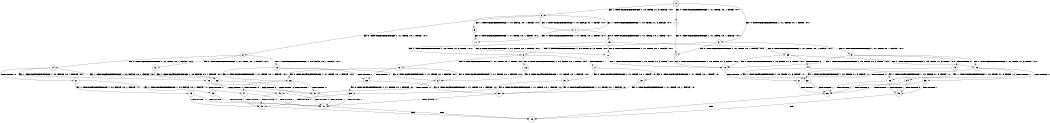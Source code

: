 digraph BCG {
size = "7, 10.5";
center = TRUE;
node [shape = circle];
0 [peripheries = 2];
0 -> 1 [label = "EX !0 !ATOMIC_EXCH_BRANCH (1, +1, TRUE, +0, 1, TRUE) !:0:1:"];
0 -> 2 [label = "EX !1 !ATOMIC_EXCH_BRANCH (1, +0, TRUE, +1, 3, FALSE) !:0:1:"];
0 -> 3 [label = "EX !0 !ATOMIC_EXCH_BRANCH (1, +1, TRUE, +0, 1, TRUE) !:0:1:"];
1 -> 4 [label = "EX !0 !ATOMIC_EXCH_BRANCH (1, +1, TRUE, +0, 1, FALSE) !:0:1:"];
2 -> 5 [label = "EX !1 !ATOMIC_EXCH_BRANCH (1, +0, FALSE, +0, 1, TRUE) !:0:1:"];
2 -> 6 [label = "EX !0 !ATOMIC_EXCH_BRANCH (1, +1, TRUE, +0, 1, TRUE) !:0:1:"];
2 -> 7 [label = "EX !1 !ATOMIC_EXCH_BRANCH (1, +0, FALSE, +0, 1, TRUE) !:0:1:"];
3 -> 4 [label = "EX !0 !ATOMIC_EXCH_BRANCH (1, +1, TRUE, +0, 1, FALSE) !:0:1:"];
3 -> 8 [label = "EX !1 !ATOMIC_EXCH_BRANCH (1, +0, TRUE, +1, 3, TRUE) !:0:1:"];
3 -> 9 [label = "EX !0 !ATOMIC_EXCH_BRANCH (1, +1, TRUE, +0, 1, FALSE) !:0:1:"];
4 -> 10 [label = "EX !1 !ATOMIC_EXCH_BRANCH (1, +0, TRUE, +1, 3, TRUE) !:0:1:"];
5 -> 11 [label = "EX !0 !ATOMIC_EXCH_BRANCH (1, +1, TRUE, +0, 1, TRUE) !:0:1:"];
6 -> 12 [label = "EX !0 !ATOMIC_EXCH_BRANCH (1, +1, TRUE, +0, 1, FALSE) !:0:1:"];
6 -> 13 [label = "EX !1 !ATOMIC_EXCH_BRANCH (1, +0, FALSE, +0, 1, FALSE) !:0:1:"];
6 -> 14 [label = "EX !0 !ATOMIC_EXCH_BRANCH (1, +1, TRUE, +0, 1, FALSE) !:0:1:"];
7 -> 11 [label = "EX !0 !ATOMIC_EXCH_BRANCH (1, +1, TRUE, +0, 1, TRUE) !:0:1:"];
7 -> 15 [label = "EX !0 !ATOMIC_EXCH_BRANCH (1, +1, TRUE, +0, 1, TRUE) !:0:1:"];
7 -> 2 [label = "EX !1 !ATOMIC_EXCH_BRANCH (1, +0, TRUE, +1, 3, FALSE) !:0:1:"];
8 -> 16 [label = "EX !0 !ATOMIC_EXCH_BRANCH (1, +1, TRUE, +0, 1, TRUE) !:0:1:"];
8 -> 17 [label = "TERMINATE !1"];
8 -> 18 [label = "EX !0 !ATOMIC_EXCH_BRANCH (1, +1, TRUE, +0, 1, TRUE) !:0:1:"];
9 -> 10 [label = "EX !1 !ATOMIC_EXCH_BRANCH (1, +0, TRUE, +1, 3, TRUE) !:0:1:"];
9 -> 19 [label = "TERMINATE !0"];
9 -> 20 [label = "EX !1 !ATOMIC_EXCH_BRANCH (1, +0, TRUE, +1, 3, TRUE) !:0:1:"];
10 -> 21 [label = "TERMINATE !0"];
11 -> 22 [label = "EX !0 !ATOMIC_EXCH_BRANCH (1, +1, TRUE, +0, 1, FALSE) !:0:1:"];
12 -> 23 [label = "EX !1 !ATOMIC_EXCH_BRANCH (1, +0, FALSE, +0, 1, FALSE) !:0:1:"];
13 -> 24 [label = "EX !0 !ATOMIC_EXCH_BRANCH (1, +1, TRUE, +0, 1, FALSE) !:0:1:"];
13 -> 25 [label = "TERMINATE !1"];
13 -> 26 [label = "EX !0 !ATOMIC_EXCH_BRANCH (1, +1, TRUE, +0, 1, FALSE) !:0:1:"];
14 -> 23 [label = "EX !1 !ATOMIC_EXCH_BRANCH (1, +0, FALSE, +0, 1, FALSE) !:0:1:"];
14 -> 27 [label = "TERMINATE !0"];
14 -> 28 [label = "EX !1 !ATOMIC_EXCH_BRANCH (1, +0, FALSE, +0, 1, FALSE) !:0:1:"];
15 -> 22 [label = "EX !0 !ATOMIC_EXCH_BRANCH (1, +1, TRUE, +0, 1, FALSE) !:0:1:"];
15 -> 8 [label = "EX !1 !ATOMIC_EXCH_BRANCH (1, +0, TRUE, +1, 3, TRUE) !:0:1:"];
15 -> 29 [label = "EX !0 !ATOMIC_EXCH_BRANCH (1, +1, TRUE, +0, 1, FALSE) !:0:1:"];
16 -> 24 [label = "EX !0 !ATOMIC_EXCH_BRANCH (1, +1, TRUE, +0, 1, FALSE) !:0:1:"];
17 -> 30 [label = "EX !0 !ATOMIC_EXCH_BRANCH (1, +1, TRUE, +0, 1, TRUE) !:0:"];
17 -> 31 [label = "EX !0 !ATOMIC_EXCH_BRANCH (1, +1, TRUE, +0, 1, TRUE) !:0:"];
18 -> 24 [label = "EX !0 !ATOMIC_EXCH_BRANCH (1, +1, TRUE, +0, 1, FALSE) !:0:1:"];
18 -> 25 [label = "TERMINATE !1"];
18 -> 26 [label = "EX !0 !ATOMIC_EXCH_BRANCH (1, +1, TRUE, +0, 1, FALSE) !:0:1:"];
19 -> 32 [label = "EX !1 !ATOMIC_EXCH_BRANCH (1, +0, TRUE, +1, 3, TRUE) !:1:"];
19 -> 33 [label = "EX !1 !ATOMIC_EXCH_BRANCH (1, +0, TRUE, +1, 3, TRUE) !:1:"];
20 -> 21 [label = "TERMINATE !0"];
20 -> 34 [label = "TERMINATE !1"];
20 -> 35 [label = "TERMINATE !0"];
21 -> 36 [label = "TERMINATE !1"];
22 -> 10 [label = "EX !1 !ATOMIC_EXCH_BRANCH (1, +0, TRUE, +1, 3, TRUE) !:0:1:"];
23 -> 37 [label = "TERMINATE !0"];
24 -> 37 [label = "TERMINATE !0"];
25 -> 38 [label = "EX !0 !ATOMIC_EXCH_BRANCH (1, +1, TRUE, +0, 1, FALSE) !:0:"];
25 -> 39 [label = "EX !0 !ATOMIC_EXCH_BRANCH (1, +1, TRUE, +0, 1, FALSE) !:0:"];
26 -> 37 [label = "TERMINATE !0"];
26 -> 40 [label = "TERMINATE !1"];
26 -> 41 [label = "TERMINATE !0"];
27 -> 42 [label = "EX !1 !ATOMIC_EXCH_BRANCH (1, +0, FALSE, +0, 1, FALSE) !:1:"];
27 -> 43 [label = "EX !1 !ATOMIC_EXCH_BRANCH (1, +0, FALSE, +0, 1, FALSE) !:1:"];
28 -> 37 [label = "TERMINATE !0"];
28 -> 40 [label = "TERMINATE !1"];
28 -> 41 [label = "TERMINATE !0"];
29 -> 10 [label = "EX !1 !ATOMIC_EXCH_BRANCH (1, +0, TRUE, +1, 3, TRUE) !:0:1:"];
29 -> 44 [label = "TERMINATE !0"];
29 -> 20 [label = "EX !1 !ATOMIC_EXCH_BRANCH (1, +0, TRUE, +1, 3, TRUE) !:0:1:"];
30 -> 38 [label = "EX !0 !ATOMIC_EXCH_BRANCH (1, +1, TRUE, +0, 1, FALSE) !:0:"];
31 -> 38 [label = "EX !0 !ATOMIC_EXCH_BRANCH (1, +1, TRUE, +0, 1, FALSE) !:0:"];
31 -> 39 [label = "EX !0 !ATOMIC_EXCH_BRANCH (1, +1, TRUE, +0, 1, FALSE) !:0:"];
32 -> 36 [label = "TERMINATE !1"];
33 -> 36 [label = "TERMINATE !1"];
33 -> 45 [label = "TERMINATE !1"];
34 -> 36 [label = "TERMINATE !0"];
34 -> 45 [label = "TERMINATE !0"];
35 -> 36 [label = "TERMINATE !1"];
35 -> 45 [label = "TERMINATE !1"];
36 -> 46 [label = "exit"];
37 -> 47 [label = "TERMINATE !1"];
38 -> 47 [label = "TERMINATE !0"];
39 -> 47 [label = "TERMINATE !0"];
39 -> 48 [label = "TERMINATE !0"];
40 -> 47 [label = "TERMINATE !0"];
40 -> 48 [label = "TERMINATE !0"];
41 -> 47 [label = "TERMINATE !1"];
41 -> 48 [label = "TERMINATE !1"];
42 -> 47 [label = "TERMINATE !1"];
43 -> 47 [label = "TERMINATE !1"];
43 -> 48 [label = "TERMINATE !1"];
44 -> 32 [label = "EX !1 !ATOMIC_EXCH_BRANCH (1, +0, TRUE, +1, 3, TRUE) !:1:"];
44 -> 33 [label = "EX !1 !ATOMIC_EXCH_BRANCH (1, +0, TRUE, +1, 3, TRUE) !:1:"];
45 -> 46 [label = "exit"];
47 -> 46 [label = "exit"];
48 -> 46 [label = "exit"];
}
